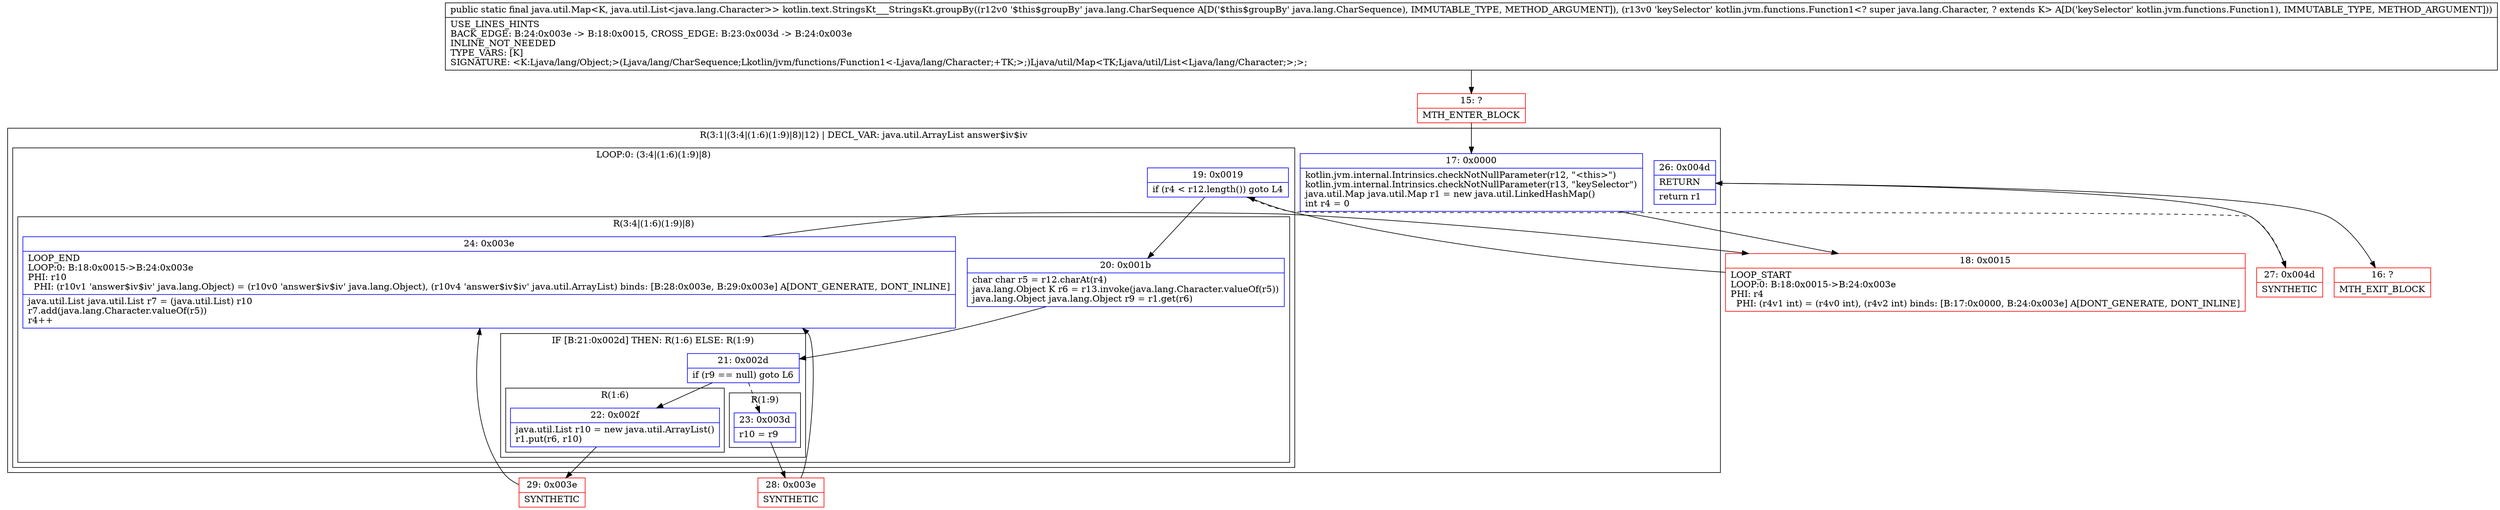 digraph "CFG forkotlin.text.StringsKt___StringsKt.groupBy(Ljava\/lang\/CharSequence;Lkotlin\/jvm\/functions\/Function1;)Ljava\/util\/Map;" {
subgraph cluster_Region_1227379604 {
label = "R(3:1|(3:4|(1:6)(1:9)|8)|12) | DECL_VAR: java.util.ArrayList answer$iv$iv\l";
node [shape=record,color=blue];
Node_17 [shape=record,label="{17\:\ 0x0000|kotlin.jvm.internal.Intrinsics.checkNotNullParameter(r12, \"\<this\>\")\lkotlin.jvm.internal.Intrinsics.checkNotNullParameter(r13, \"keySelector\")\ljava.util.Map java.util.Map r1 = new java.util.LinkedHashMap()\lint r4 = 0\l}"];
subgraph cluster_LoopRegion_1527827907 {
label = "LOOP:0: (3:4|(1:6)(1:9)|8)";
node [shape=record,color=blue];
Node_19 [shape=record,label="{19\:\ 0x0019|if (r4 \< r12.length()) goto L4\l}"];
subgraph cluster_Region_1146664412 {
label = "R(3:4|(1:6)(1:9)|8)";
node [shape=record,color=blue];
Node_20 [shape=record,label="{20\:\ 0x001b|char char r5 = r12.charAt(r4)\ljava.lang.Object K r6 = r13.invoke(java.lang.Character.valueOf(r5))\ljava.lang.Object java.lang.Object r9 = r1.get(r6)\l}"];
subgraph cluster_IfRegion_1345290694 {
label = "IF [B:21:0x002d] THEN: R(1:6) ELSE: R(1:9)";
node [shape=record,color=blue];
Node_21 [shape=record,label="{21\:\ 0x002d|if (r9 == null) goto L6\l}"];
subgraph cluster_Region_1309197961 {
label = "R(1:6)";
node [shape=record,color=blue];
Node_22 [shape=record,label="{22\:\ 0x002f|java.util.List r10 = new java.util.ArrayList()\lr1.put(r6, r10)\l}"];
}
subgraph cluster_Region_1364736074 {
label = "R(1:9)";
node [shape=record,color=blue];
Node_23 [shape=record,label="{23\:\ 0x003d|r10 = r9\l}"];
}
}
Node_24 [shape=record,label="{24\:\ 0x003e|LOOP_END\lLOOP:0: B:18:0x0015\-\>B:24:0x003e\lPHI: r10 \l  PHI: (r10v1 'answer$iv$iv' java.lang.Object) = (r10v0 'answer$iv$iv' java.lang.Object), (r10v4 'answer$iv$iv' java.util.ArrayList) binds: [B:28:0x003e, B:29:0x003e] A[DONT_GENERATE, DONT_INLINE]\l|java.util.List java.util.List r7 = (java.util.List) r10\lr7.add(java.lang.Character.valueOf(r5))\lr4++\l}"];
}
}
Node_26 [shape=record,label="{26\:\ 0x004d|RETURN\l|return r1\l}"];
}
Node_15 [shape=record,color=red,label="{15\:\ ?|MTH_ENTER_BLOCK\l}"];
Node_18 [shape=record,color=red,label="{18\:\ 0x0015|LOOP_START\lLOOP:0: B:18:0x0015\-\>B:24:0x003e\lPHI: r4 \l  PHI: (r4v1 int) = (r4v0 int), (r4v2 int) binds: [B:17:0x0000, B:24:0x003e] A[DONT_GENERATE, DONT_INLINE]\l}"];
Node_29 [shape=record,color=red,label="{29\:\ 0x003e|SYNTHETIC\l}"];
Node_28 [shape=record,color=red,label="{28\:\ 0x003e|SYNTHETIC\l}"];
Node_27 [shape=record,color=red,label="{27\:\ 0x004d|SYNTHETIC\l}"];
Node_16 [shape=record,color=red,label="{16\:\ ?|MTH_EXIT_BLOCK\l}"];
MethodNode[shape=record,label="{public static final java.util.Map\<K, java.util.List\<java.lang.Character\>\> kotlin.text.StringsKt___StringsKt.groupBy((r12v0 '$this$groupBy' java.lang.CharSequence A[D('$this$groupBy' java.lang.CharSequence), IMMUTABLE_TYPE, METHOD_ARGUMENT]), (r13v0 'keySelector' kotlin.jvm.functions.Function1\<? super java.lang.Character, ? extends K\> A[D('keySelector' kotlin.jvm.functions.Function1), IMMUTABLE_TYPE, METHOD_ARGUMENT]))  | USE_LINES_HINTS\lBACK_EDGE: B:24:0x003e \-\> B:18:0x0015, CROSS_EDGE: B:23:0x003d \-\> B:24:0x003e\lINLINE_NOT_NEEDED\lTYPE_VARS: [K]\lSIGNATURE: \<K:Ljava\/lang\/Object;\>(Ljava\/lang\/CharSequence;Lkotlin\/jvm\/functions\/Function1\<\-Ljava\/lang\/Character;+TK;\>;)Ljava\/util\/Map\<TK;Ljava\/util\/List\<Ljava\/lang\/Character;\>;\>;\l}"];
MethodNode -> Node_15;Node_17 -> Node_18;
Node_19 -> Node_20;
Node_19 -> Node_27[style=dashed];
Node_20 -> Node_21;
Node_21 -> Node_22;
Node_21 -> Node_23[style=dashed];
Node_22 -> Node_29;
Node_23 -> Node_28;
Node_24 -> Node_18;
Node_26 -> Node_16;
Node_15 -> Node_17;
Node_18 -> Node_19;
Node_29 -> Node_24;
Node_28 -> Node_24;
Node_27 -> Node_26;
}


